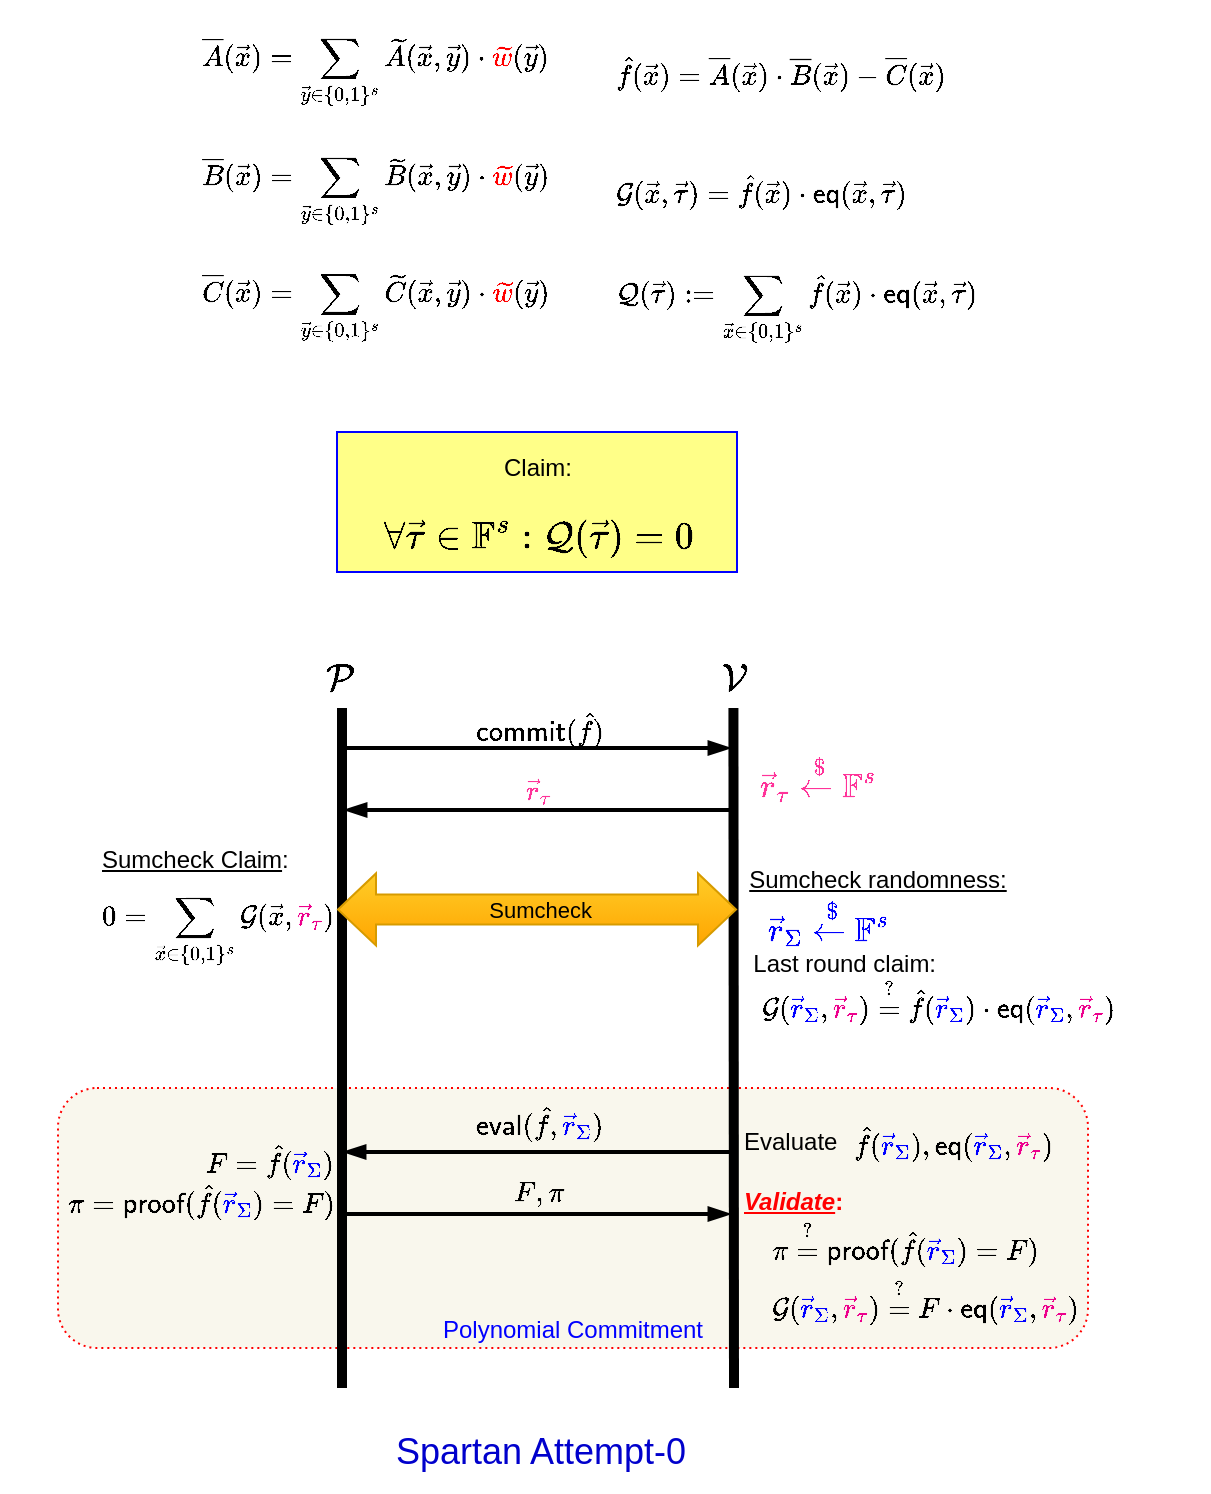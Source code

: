 <mxfile version="28.0.4" pages="2">
  <diagram name="Attempt-0" id="WoYvsUXWSy7ugM0f-xKV">
    <mxGraphModel dx="902" dy="400" grid="1" gridSize="10" guides="1" tooltips="1" connect="1" arrows="1" fold="1" page="1" pageScale="1" pageWidth="291" pageHeight="413" math="1" shadow="0">
      <root>
        <mxCell id="0" />
        <mxCell id="1" parent="0" />
        <mxCell id="I9AF0-q7E1JXgWRJMakP-36" value="&lt;font style=&quot;color: rgb(0, 0, 255);&quot;&gt;Polynomial Commitment&lt;/font&gt;" style="rounded=1;whiteSpace=wrap;html=1;dashed=1;dashPattern=1 2;strokeColor=#FF0000;fillColor=#f9f7ed;verticalAlign=bottom;" parent="1" vertex="1">
          <mxGeometry x="20" y="548" width="515" height="130" as="geometry" />
        </mxCell>
        <mxCell id="-gVTjouxMcEWC6L72Cyj-7" value="$$F, \pi$$" style="text;html=1;align=center;verticalAlign=middle;whiteSpace=wrap;rounded=0;" parent="1" vertex="1">
          <mxGeometry x="171" y="589" width="180" height="22" as="geometry" />
        </mxCell>
        <mxCell id="UFslY8KcreYi-pdSRXT3-1" value="" style="endArrow=none;html=1;rounded=1;strokeWidth=5;strokeColor=#000000;curved=0;fillColor=#eeeeee;" parent="1" edge="1">
          <mxGeometry width="50" height="50" relative="1" as="geometry">
            <mxPoint x="162" y="698" as="sourcePoint" />
            <mxPoint x="162" y="358" as="targetPoint" />
          </mxGeometry>
        </mxCell>
        <mxCell id="UFslY8KcreYi-pdSRXT3-2" value="" style="endArrow=none;html=1;rounded=1;strokeWidth=5;strokeColor=#000000;curved=0;fillColor=#fa6800;" parent="1" edge="1">
          <mxGeometry width="50" height="50" relative="1" as="geometry">
            <mxPoint x="358" y="698" as="sourcePoint" />
            <mxPoint x="357.71" y="358" as="targetPoint" />
          </mxGeometry>
        </mxCell>
        <mxCell id="UFslY8KcreYi-pdSRXT3-3" value="$$\mathcal{P}$$" style="text;html=1;align=center;verticalAlign=middle;whiteSpace=wrap;rounded=0;fontSize=16;" parent="1" vertex="1">
          <mxGeometry x="131" y="328" width="60" height="30" as="geometry" />
        </mxCell>
        <mxCell id="UFslY8KcreYi-pdSRXT3-4" value="$$\mathcal{V}$$" style="text;html=1;align=center;verticalAlign=middle;whiteSpace=wrap;rounded=0;fontSize=16;" parent="1" vertex="1">
          <mxGeometry x="328" y="328" width="60" height="30" as="geometry" />
        </mxCell>
        <mxCell id="-gVTjouxMcEWC6L72Cyj-1" value="" style="endArrow=blockThin;html=1;rounded=0;strokeWidth=2;fillColor=#647687;strokeColor=#000000;endFill=1;" parent="1" edge="1">
          <mxGeometry width="50" height="50" relative="1" as="geometry">
            <mxPoint x="163" y="611" as="sourcePoint" />
            <mxPoint x="356" y="611" as="targetPoint" />
          </mxGeometry>
        </mxCell>
        <mxCell id="I9AF0-q7E1JXgWRJMakP-2" value="&lt;font&gt;Claim: &lt;font style=&quot;font-size: 16px;&quot;&gt;$$\forall \vec{\tau} \in \mathbb{F}^s : \mathcal{Q}(\vec{\tau}) = 0$$&lt;/font&gt;&lt;/font&gt;" style="text;html=1;align=center;verticalAlign=top;whiteSpace=wrap;rounded=0;fillColor=#ffff88;strokeColor=#0000FF;strokeWidth=1;" parent="1" vertex="1">
          <mxGeometry x="159.5" y="220" width="200" height="70" as="geometry" />
        </mxCell>
        <mxCell id="I9AF0-q7E1JXgWRJMakP-3" value="$$\vec{r}_{\tau} \xleftarrow{\$} \mathbb{F}^s$$" style="text;html=1;align=center;verticalAlign=middle;whiteSpace=wrap;rounded=0;fontColor=#FF3399;fontSize=14;" parent="1" vertex="1">
          <mxGeometry x="366" y="378" width="68.5" height="30" as="geometry" />
        </mxCell>
        <mxCell id="I9AF0-q7E1JXgWRJMakP-5" value="" style="endArrow=none;html=1;rounded=0;strokeWidth=2;fillColor=#647687;strokeColor=#000000;endFill=0;startArrow=blockThin;startFill=1;" parent="1" edge="1">
          <mxGeometry width="50" height="50" relative="1" as="geometry">
            <mxPoint x="163.5" y="409" as="sourcePoint" />
            <mxPoint x="356.5" y="409" as="targetPoint" />
          </mxGeometry>
        </mxCell>
        <mxCell id="I9AF0-q7E1JXgWRJMakP-6" value="$$\vec{r}_\tau$$" style="text;html=1;align=center;verticalAlign=middle;whiteSpace=wrap;rounded=0;fontColor=#FF3399;" parent="1" vertex="1">
          <mxGeometry x="170" y="388" width="180" height="21" as="geometry" />
        </mxCell>
        <mxCell id="I9AF0-q7E1JXgWRJMakP-7" value="&lt;u&gt;Sumcheck Claim&lt;/u&gt;:&amp;nbsp;&lt;span style=&quot;background-color: transparent; color: light-dark(rgb(0, 0, 0), rgb(255, 255, 255));&quot;&gt;$$0 = \sum_{\vec{x} \in \{ 0,1\}^s} \mathcal{G}(\vec{x}, {\color{Magenta} \vec{r}_\tau})$$&lt;/span&gt;" style="text;html=1;align=left;verticalAlign=middle;whiteSpace=wrap;rounded=0;" parent="1" vertex="1">
          <mxGeometry x="40" y="428" width="119.5" height="70" as="geometry" />
        </mxCell>
        <mxCell id="I9AF0-q7E1JXgWRJMakP-11" value="" style="shape=flexArrow;endArrow=classic;startArrow=classic;html=1;rounded=0;fillColor=#ffcd28;gradientColor=#ffa500;strokeColor=#d79b00;width=15;" parent="1" edge="1">
          <mxGeometry width="100" height="100" relative="1" as="geometry">
            <mxPoint x="159.5" y="458.71" as="sourcePoint" />
            <mxPoint x="359.5" y="458.71" as="targetPoint" />
          </mxGeometry>
        </mxCell>
        <mxCell id="I9AF0-q7E1JXgWRJMakP-14" value="Sumcheck" style="edgeLabel;html=1;align=right;verticalAlign=middle;resizable=0;points=[];labelBackgroundColor=none;" parent="I9AF0-q7E1JXgWRJMakP-11" vertex="1" connectable="0">
          <mxGeometry x="0.278" relative="1" as="geometry">
            <mxPoint as="offset" />
          </mxGeometry>
        </mxCell>
        <mxCell id="I9AF0-q7E1JXgWRJMakP-24" value="" style="group" parent="1" vertex="1" connectable="0">
          <mxGeometry x="359.5" y="428" width="140" height="48" as="geometry" />
        </mxCell>
        <mxCell id="I9AF0-q7E1JXgWRJMakP-17" value="&lt;u style=&quot;&quot;&gt;Sumcheck randomness:&lt;/u&gt;" style="text;html=1;align=center;verticalAlign=middle;whiteSpace=wrap;rounded=0;spacing=1;fontColor=#000000;" parent="I9AF0-q7E1JXgWRJMakP-24" vertex="1">
          <mxGeometry width="140" height="32" as="geometry" />
        </mxCell>
        <mxCell id="I9AF0-q7E1JXgWRJMakP-19" value="$$\vec{r}_{\Sigma} \xleftarrow{\$} \mathbb{F}^s$$" style="text;html=1;align=center;verticalAlign=middle;whiteSpace=wrap;rounded=0;spacing=1;fontSize=14;fontColor=#0000FF;" parent="I9AF0-q7E1JXgWRJMakP-24" vertex="1">
          <mxGeometry x="10.5" y="26" width="70" height="22" as="geometry" />
        </mxCell>
        <mxCell id="I9AF0-q7E1JXgWRJMakP-25" value="$$\textsf{eval}(\hat{f}, {\color{blue}\vec{r}_\Sigma})$$" style="text;html=1;align=center;verticalAlign=middle;whiteSpace=wrap;rounded=0;" parent="1" vertex="1">
          <mxGeometry x="171" y="550" width="180" height="30" as="geometry" />
        </mxCell>
        <mxCell id="I9AF0-q7E1JXgWRJMakP-26" value="" style="endArrow=none;html=1;rounded=0;strokeWidth=2;fillColor=#647687;strokeColor=#000000;endFill=0;startArrow=blockThin;startFill=1;" parent="1" edge="1">
          <mxGeometry width="50" height="50" relative="1" as="geometry">
            <mxPoint x="163" y="580" as="sourcePoint" />
            <mxPoint x="356" y="580" as="targetPoint" />
          </mxGeometry>
        </mxCell>
        <mxCell id="I9AF0-q7E1JXgWRJMakP-27" value="$$\textsf{commit}(\hat{f})$$" style="text;html=1;align=center;verticalAlign=middle;whiteSpace=wrap;rounded=0;" parent="1" vertex="1">
          <mxGeometry x="171" y="358" width="180" height="20" as="geometry" />
        </mxCell>
        <mxCell id="I9AF0-q7E1JXgWRJMakP-28" value="" style="endArrow=blockThin;html=1;rounded=0;strokeWidth=2;fillColor=#647687;strokeColor=#000000;endFill=1;" parent="1" edge="1">
          <mxGeometry width="50" height="50" relative="1" as="geometry">
            <mxPoint x="163" y="378" as="sourcePoint" />
            <mxPoint x="356" y="378" as="targetPoint" />
          </mxGeometry>
        </mxCell>
        <mxCell id="I9AF0-q7E1JXgWRJMakP-29" value="$$F = \hat{f}({\color{blue}\vec{r}_\Sigma})$$" style="text;html=1;align=right;verticalAlign=middle;whiteSpace=wrap;rounded=0;" parent="1" vertex="1">
          <mxGeometry x="20" y="569" width="140" height="30" as="geometry" />
        </mxCell>
        <mxCell id="I9AF0-q7E1JXgWRJMakP-30" value="$$\pi = \textsf{proof}(\hat{f}({\color{blue}\vec{r}_\Sigma}) = F)$$" style="text;html=1;align=right;verticalAlign=middle;whiteSpace=wrap;rounded=0;" parent="1" vertex="1">
          <mxGeometry x="20" y="589" width="140" height="30" as="geometry" />
        </mxCell>
        <mxCell id="I9AF0-q7E1JXgWRJMakP-35" value="" style="group" parent="1" vertex="1" connectable="0">
          <mxGeometry x="361" y="590" width="174" height="79" as="geometry" />
        </mxCell>
        <mxCell id="I9AF0-q7E1JXgWRJMakP-32" value="&lt;b&gt;&lt;u&gt;&lt;i&gt;Validate&lt;/i&gt;&lt;/u&gt;:&amp;nbsp;&lt;/b&gt;" style="text;html=1;align=left;verticalAlign=middle;whiteSpace=wrap;rounded=0;fontColor=#FF0000;" parent="I9AF0-q7E1JXgWRJMakP-35" vertex="1">
          <mxGeometry width="108" height="30" as="geometry" />
        </mxCell>
        <mxCell id="I9AF0-q7E1JXgWRJMakP-33" value="$$\mathcal{G}({\color{blue}\vec{r}_{\Sigma}}, {\color{Magenta}\vec{r}_{\tau}}) \stackrel{?}{=} F\cdot \mathsf{eq}( {\color{blue}\vec{r}_{\Sigma}}, {\color{Magenta}\vec{r}_{\tau}})$$" style="text;html=1;align=left;verticalAlign=middle;whiteSpace=wrap;rounded=0;" parent="I9AF0-q7E1JXgWRJMakP-35" vertex="1">
          <mxGeometry x="14" y="49" width="160" height="30" as="geometry" />
        </mxCell>
        <mxCell id="I9AF0-q7E1JXgWRJMakP-34" value="$$\pi \stackrel{?}{=}&amp;nbsp;\textsf{proof}(\hat{f}({\color{blue}\vec{r}_\Sigma}) = F)$$" style="text;html=1;align=left;verticalAlign=middle;whiteSpace=wrap;rounded=0;" parent="I9AF0-q7E1JXgWRJMakP-35" vertex="1">
          <mxGeometry x="14" y="20" width="160" height="30" as="geometry" />
        </mxCell>
        <mxCell id="I9AF0-q7E1JXgWRJMakP-40" value="" style="group" parent="1" vertex="1" connectable="0">
          <mxGeometry x="361" y="560" width="143.5" height="30" as="geometry" />
        </mxCell>
        <mxCell id="I9AF0-q7E1JXgWRJMakP-37" value="Evaluate" style="text;html=1;align=left;verticalAlign=middle;whiteSpace=wrap;rounded=0;" parent="I9AF0-q7E1JXgWRJMakP-40" vertex="1">
          <mxGeometry width="59" height="30" as="geometry" />
        </mxCell>
        <mxCell id="I9AF0-q7E1JXgWRJMakP-39" value="$$\hat{f}({\color{blue}\vec{r}_\Sigma}), \mathsf{eq}( {\color{blue}\vec{r}_{\Sigma}}, {\color{Magenta}\vec{r}_{\tau}})$$" style="text;html=1;align=left;verticalAlign=middle;whiteSpace=wrap;rounded=0;" parent="I9AF0-q7E1JXgWRJMakP-40" vertex="1">
          <mxGeometry x="54.5" width="89" height="30" as="geometry" />
        </mxCell>
        <mxCell id="I9AF0-q7E1JXgWRJMakP-41" value="Spartan Attempt-0" style="text;html=1;align=center;verticalAlign=middle;resizable=0;points=[];autosize=1;strokeColor=none;fillColor=none;fontSize=18;fontColor=#0000CC;" parent="1" vertex="1">
          <mxGeometry x="176" y="710" width="170" height="40" as="geometry" />
        </mxCell>
        <mxCell id="FJJ9JO8oYwJ7LWFGz_04-1" value="" style="group;glass=0;" vertex="1" connectable="0" parent="1">
          <mxGeometry x="90" y="20" width="400" height="160" as="geometry" />
        </mxCell>
        <mxCell id="-gVTjouxMcEWC6L72Cyj-3" value="$$\overline{A}(\vec{x}) = \sum_{\vec{y} \in \{0,1\}^s} \widetilde{A}(\vec{x}, \vec{y})\cdot {\color{red} \widetilde{w}}(\vec{y})$$" style="text;html=1;align=left;verticalAlign=middle;whiteSpace=wrap;rounded=0;" parent="FJJ9JO8oYwJ7LWFGz_04-1" vertex="1">
          <mxGeometry width="190" height="40" as="geometry" />
        </mxCell>
        <mxCell id="-gVTjouxMcEWC6L72Cyj-4" value="$$\overline{B}(\vec{x}) = \sum_{\vec{y} \in \{0,1\}^s} \widetilde{B}(\vec{x}, \vec{y})\cdot {\color{red} \widetilde{w}}(\vec{y})$$" style="text;html=1;align=left;verticalAlign=middle;whiteSpace=wrap;rounded=0;" parent="FJJ9JO8oYwJ7LWFGz_04-1" vertex="1">
          <mxGeometry y="59" width="190" height="40" as="geometry" />
        </mxCell>
        <mxCell id="-gVTjouxMcEWC6L72Cyj-5" value="$$\overline{C}(\vec{x}) = \sum_{\vec{y} \in \{0,1\}^s} \widetilde{C}(\vec{x}, \vec{y})\cdot {\color{red} \widetilde{w}}(\vec{y})$$" style="text;html=1;align=left;verticalAlign=middle;whiteSpace=wrap;rounded=0;" parent="FJJ9JO8oYwJ7LWFGz_04-1" vertex="1">
          <mxGeometry y="118" width="190" height="40" as="geometry" />
        </mxCell>
        <mxCell id="-gVTjouxMcEWC6L72Cyj-6" value="$$\hat{f}(\vec{x}) = \overline{A}(\vec{x})\cdot \overline{B}(\vec{x}) - \overline{C}(\vec{x})$$" style="text;html=1;align=left;verticalAlign=middle;whiteSpace=wrap;rounded=0;flipV=1;" parent="FJJ9JO8oYwJ7LWFGz_04-1" vertex="1">
          <mxGeometry x="206.5" width="190" height="40" as="geometry" />
        </mxCell>
        <mxCell id="I9AF0-q7E1JXgWRJMakP-1" value="$$\mathcal{Q}(\vec{\tau}) := \sum_{\vec{x} \in \{0,1\}^s}\hat{f}(\vec{x})\cdot \mathsf{eq}(\vec{x},\vec{\tau})$$" style="text;html=1;align=left;verticalAlign=middle;whiteSpace=wrap;rounded=0;flipV=1;" parent="FJJ9JO8oYwJ7LWFGz_04-1" vertex="1">
          <mxGeometry x="206.5" y="118" width="190" height="40" as="geometry" />
        </mxCell>
        <mxCell id="I9AF0-q7E1JXgWRJMakP-4" value="$$\mathcal{G}(\vec{x}, \vec{\tau}) = \hat{f}(\vec{x})\cdot \mathsf{eq}(\vec{x}, \vec{\tau})$$" style="text;html=1;align=left;verticalAlign=middle;whiteSpace=wrap;rounded=0;flipV=1;" parent="FJJ9JO8oYwJ7LWFGz_04-1" vertex="1">
          <mxGeometry x="206.5" y="59" width="190" height="40" as="geometry" />
        </mxCell>
        <mxCell id="I9AF0-q7E1JXgWRJMakP-16" value="Last round claim:&amp;nbsp;" style="text;html=1;align=center;verticalAlign=middle;whiteSpace=wrap;rounded=0;" parent="1" vertex="1">
          <mxGeometry x="360" y="471" width="110.486" height="30" as="geometry" />
        </mxCell>
        <mxCell id="I9AF0-q7E1JXgWRJMakP-22" value="$$\mathcal{G}({\color{blue}\vec{r}_{\Sigma}}, {\color{Magenta}\vec{r}_{\tau}}) \stackrel{?}{=} \hat{f}({\color{blue}\vec{r}_{\Sigma}})\cdot \mathsf{eq}( {\color{blue}\vec{r}_{\Sigma}}, {\color{Magenta}\vec{r}_{\tau}})$$" style="text;html=1;align=left;verticalAlign=middle;whiteSpace=wrap;rounded=0;" parent="1" vertex="1">
          <mxGeometry x="370" y="489" width="180" height="30" as="geometry" />
        </mxCell>
      </root>
    </mxGraphModel>
  </diagram>
  <diagram id="G91sdb_hohBNajnGRA89" name="Spartan-Final">
    <mxGraphModel dx="956" dy="663" grid="1" gridSize="10" guides="1" tooltips="1" connect="1" arrows="1" fold="1" page="1" pageScale="1" pageWidth="291" pageHeight="413" math="0" shadow="0">
      <root>
        <mxCell id="0" />
        <mxCell id="1" parent="0" />
      </root>
    </mxGraphModel>
  </diagram>
</mxfile>

